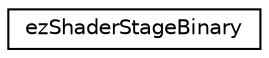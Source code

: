digraph "Graphical Class Hierarchy"
{
 // LATEX_PDF_SIZE
  edge [fontname="Helvetica",fontsize="10",labelfontname="Helvetica",labelfontsize="10"];
  node [fontname="Helvetica",fontsize="10",shape=record];
  rankdir="LR";
  Node0 [label="ezShaderStageBinary",height=0.2,width=0.4,color="black", fillcolor="white", style="filled",URL="$da/dfd/classez_shader_stage_binary.htm",tooltip=" "];
}
